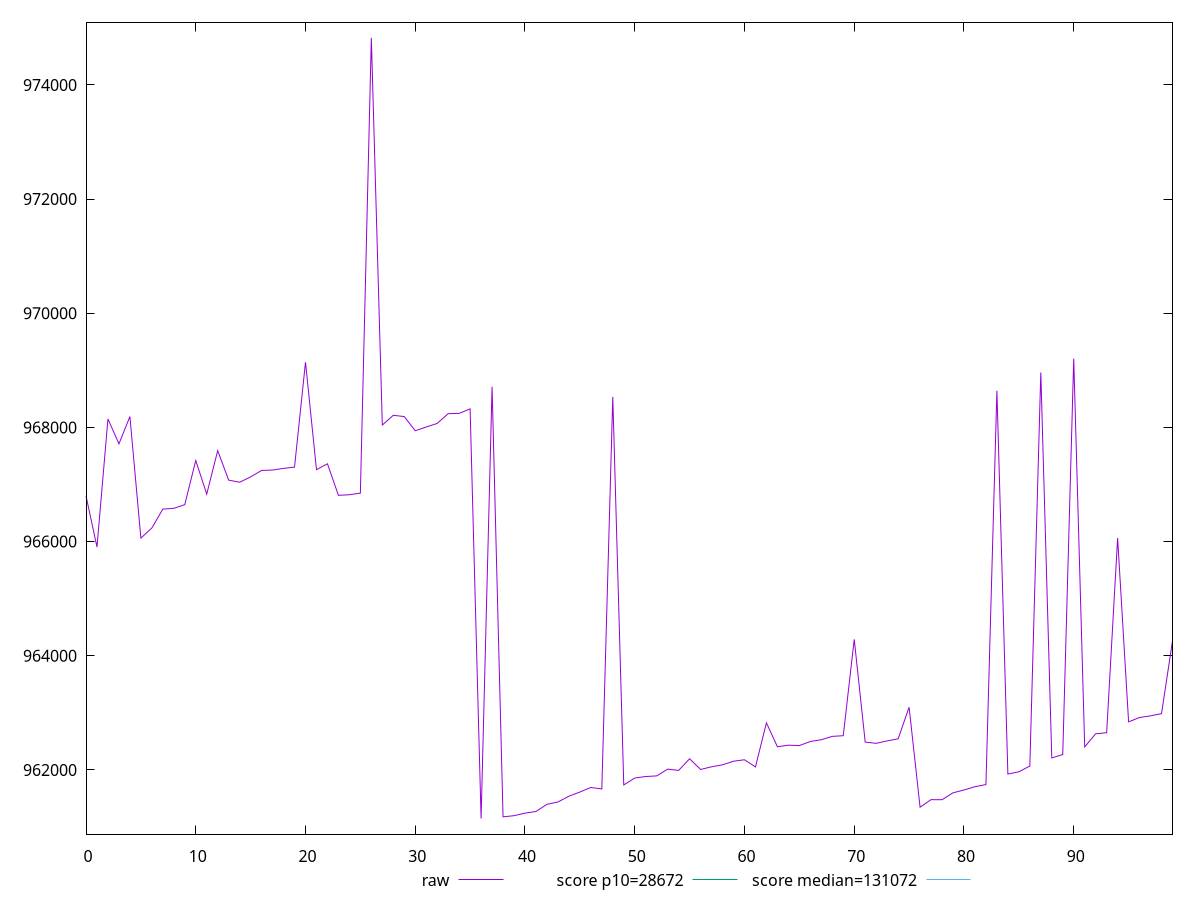 reset

$raw <<EOF
0 966802.6770000001
1 965904.8740833334
2 968148.2195
3 967712.4870416668
4 968190.3693680557
5 966061.4728750001
6 966238.9432083335
7 966569.4513333334
8 966583.221
9 966648.4803333334
10 967421.1063333333
11 966832.0213333335
12 967593.5895555556
13 967077.0272222223
14 967040.3147777779
15 967133.3553819446
16 967247.0036666669
17 967253.4995
18 967283.0535555558
19 967304.6960166667
20 969142.4108416667
21 967260.5856555556
22 967363.3518944446
23 966810.7793361113
24 966821.2005611112
25 966849.2421944446
26 974823.4359722222
27 968041.9873333336
28 968212.5263055555
29 968190.4188055556
30 967942.1541111112
31 968007.7260972222
32 968070.1831111112
33 968241.14275
34 968246.346
35 968324.91025
36 961149.4562777778
37 968713.351875
38 961179.2430694447
39 961198.9275694446
40 961243.4292083333
41 961272.7524305558
42 961397.9859861112
43 961438.7797638889
44 961540.2903055558
45 961613.4362222223
46 961693.1348333334
47 961667.6148333334
48 968534.9483611111
49 961737.6373750002
50 961859.0689930556
51 961885.3430694445
52 961895.8986805556
53 962014.4470694446
54 961992.4780694447
55 962196.6412083335
56 962008.4224583335
57 962055.7733125002
58 962090.5782361113
59 962153.2897916667
60 962178.7374236111
61 962053.4077916667
62 962825.3578055556
63 962406.5199791668
64 962434.1820694444
65 962427.073875
66 962498.6792361112
67 962529.3409305556
68 962588.8112361112
69 962599.8088472222
70 964287.660888889
71 962488.7235833335
72 962466.4435833334
73 962509.0830444446
74 962545.5095333336
75 963099.101513889
76 961347.8762777778
77 961479.7552361111
78 961479.0838750001
79 961599.7837916667
80 961649.0190972222
81 961706.5243333332
82 961744.2233472223
83 968643.6574027778
84 961928.2135694445
85 961967.9288750001
86 962068.7968750002
87 968962.2471805557
88 962211.2434305557
89 962270.0689583333
90 969206.1172916668
91 962404.2131666668
92 962633.8042083335
93 962651.7573194447
94 966061.7358194446
95 962843.3919583334
96 962919.7080972221
97 962948.250875
98 962986.4824305556
99 964261.1261777779
EOF

set key outside below
set xrange [0:99]
set yrange [960875.9766838889:975096.9155661111]
set trange [960875.9766838889:975096.9155661111]
set terminal svg size 640, 500 enhanced background rgb 'white'
set output "reports/report_00027_2021-02-24T12-40-31.850Z/uses-long-cache-ttl/samples/astro/raw/values.svg"

plot $raw title "raw" with line, \
     28672 title "score p10=28672", \
     131072 title "score median=131072"

reset
